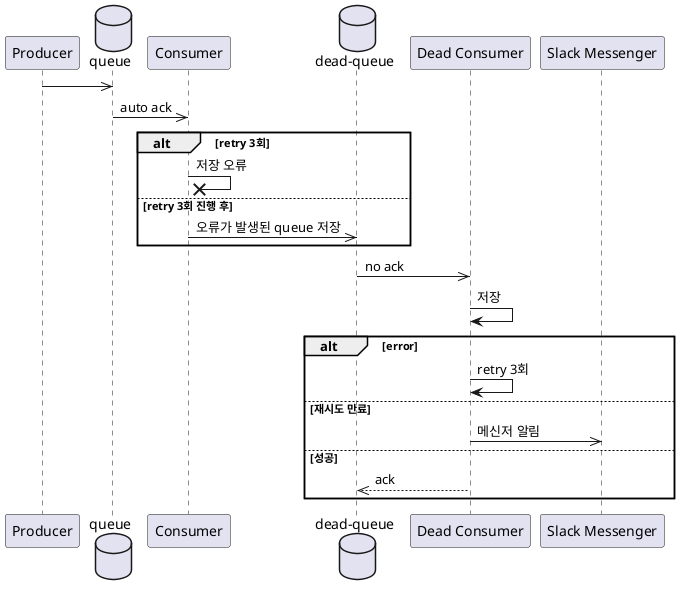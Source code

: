 @startuml
participant "Producer" as pub
database "queue" as q1
participant "Consumer" as sub
database "dead-queue" as q2
participant "Dead Consumer" as sub2
participant "Slack Messenger" as msg

pub ->> q1
q1 ->> sub: auto ack
alt retry 3회
sub -x sub: 저장 오류
else retry 3회 진행 후
sub ->> q2: 오류가 발생된 queue 저장
end alt
q2 ->> sub2: no ack
sub2 -> sub2: 저장
alt error
sub2 -> sub2: retry 3회
else 재시도 만료
sub2 ->> msg: 메신저 알림
else 성공
q2 <<-- sub2: ack
end alt
@enduml